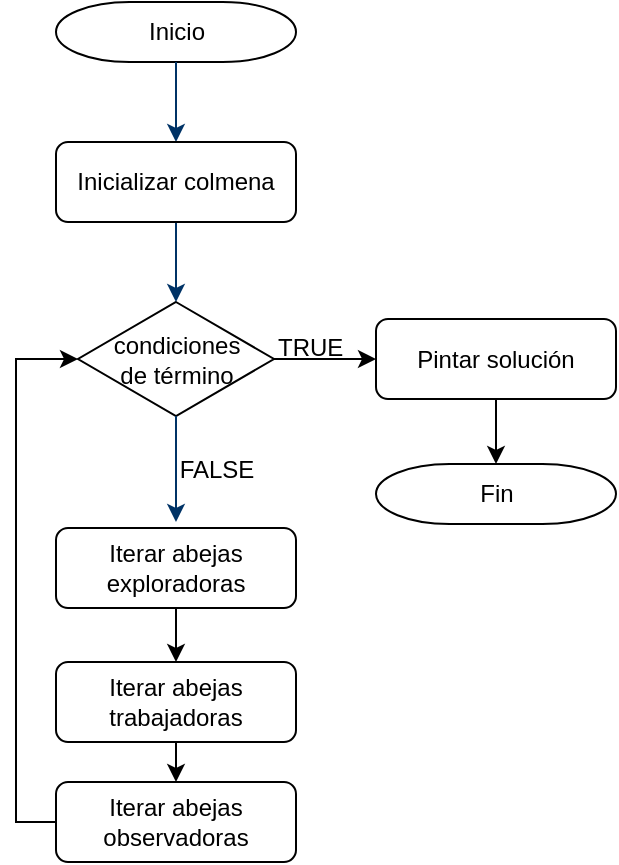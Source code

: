 <mxfile version="12.2.1" type="device" pages="1"><diagram id="6a731a19-8d31-9384-78a2-239565b7b9f0" name="Page-1"><mxGraphModel dx="1422" dy="720" grid="1" gridSize="10" guides="1" tooltips="1" connect="1" arrows="1" fold="1" page="1" pageScale="1" pageWidth="1169" pageHeight="827" background="#ffffff" math="0" shadow="0"><root><mxCell id="0"/><mxCell id="1" parent="0"/><mxCell id="2" value="Inicio" style="shape=mxgraph.flowchart.terminator;strokeWidth=1;gradientColor=none;gradientDirection=north;fontStyle=0;html=1;" parent="1" vertex="1"><mxGeometry x="260" y="130" width="120" height="30" as="geometry"/></mxCell><mxCell id="Pxxcd4piN5sn1pDJPAy2-64" style="edgeStyle=orthogonalEdgeStyle;rounded=0;orthogonalLoop=1;jettySize=auto;html=1;exitX=1;exitY=0.5;exitDx=0;exitDy=0;exitPerimeter=0;entryX=0;entryY=0.5;entryDx=0;entryDy=0;" edge="1" parent="1" source="6" target="Pxxcd4piN5sn1pDJPAy2-61"><mxGeometry relative="1" as="geometry"/></mxCell><mxCell id="6" value="condiciones &lt;br&gt;de término" style="shape=mxgraph.flowchart.decision;strokeWidth=1;gradientColor=none;gradientDirection=north;fontStyle=0;html=1;" parent="1" vertex="1"><mxGeometry x="271" y="280" width="98" height="57" as="geometry"/></mxCell><mxCell id="7" style="fontStyle=1;strokeColor=#003366;strokeWidth=1;html=1;entryX=0.5;entryY=0;entryDx=0;entryDy=0;" parent="1" source="2" target="Pxxcd4piN5sn1pDJPAy2-56" edge="1"><mxGeometry relative="1" as="geometry"><mxPoint x="320" y="130" as="targetPoint"/></mxGeometry></mxCell><mxCell id="8" style="fontStyle=1;strokeColor=#003366;strokeWidth=1;html=1;exitX=0.5;exitY=1;exitDx=0;exitDy=0;" parent="1" source="Pxxcd4piN5sn1pDJPAy2-56" target="6" edge="1"><mxGeometry relative="1" as="geometry"><mxPoint x="320" y="210" as="sourcePoint"/><mxPoint x="320.4" y="250" as="targetPoint"/></mxGeometry></mxCell><mxCell id="11" value="TRUE" style="text;fontStyle=0;html=1;strokeColor=none;gradientColor=none;fillColor=none;strokeWidth=2;" parent="1" vertex="1"><mxGeometry x="369" y="288.5" width="40" height="26" as="geometry"/></mxCell><mxCell id="12" value="" style="edgeStyle=elbowEdgeStyle;elbow=horizontal;fontColor=#001933;fontStyle=1;strokeColor=#003366;strokeWidth=1;html=1;" parent="1" source="6" edge="1"><mxGeometry width="100" height="100" as="geometry"><mxPoint y="100" as="sourcePoint"/><mxPoint x="320" y="390" as="targetPoint"/></mxGeometry></mxCell><mxCell id="14" value="FALSE" style="text;fontStyle=0;html=1;strokeColor=none;gradientColor=none;fillColor=none;strokeWidth=2;align=center;" parent="1" vertex="1"><mxGeometry x="320" y="350" width="40" height="26" as="geometry"/></mxCell><mxCell id="Pxxcd4piN5sn1pDJPAy2-56" value="Inicializar colmena" style="rounded=1;whiteSpace=wrap;html=1;" vertex="1" parent="1"><mxGeometry x="260" y="200" width="120" height="40" as="geometry"/></mxCell><mxCell id="Pxxcd4piN5sn1pDJPAy2-79" style="edgeStyle=orthogonalEdgeStyle;rounded=0;orthogonalLoop=1;jettySize=auto;html=1;exitX=0.5;exitY=1;exitDx=0;exitDy=0;" edge="1" parent="1" source="Pxxcd4piN5sn1pDJPAy2-61" target="Pxxcd4piN5sn1pDJPAy2-69"><mxGeometry relative="1" as="geometry"/></mxCell><mxCell id="Pxxcd4piN5sn1pDJPAy2-61" value="Pintar solución" style="rounded=1;whiteSpace=wrap;html=1;" vertex="1" parent="1"><mxGeometry x="420" y="288.5" width="120" height="40" as="geometry"/></mxCell><mxCell id="Pxxcd4piN5sn1pDJPAy2-73" style="edgeStyle=orthogonalEdgeStyle;rounded=0;orthogonalLoop=1;jettySize=auto;html=1;exitX=0.5;exitY=1;exitDx=0;exitDy=0;" edge="1" parent="1" source="Pxxcd4piN5sn1pDJPAy2-68" target="Pxxcd4piN5sn1pDJPAy2-70"><mxGeometry relative="1" as="geometry"/></mxCell><mxCell id="Pxxcd4piN5sn1pDJPAy2-68" value="Iterar abejas exploradoras" style="rounded=1;whiteSpace=wrap;html=1;" vertex="1" parent="1"><mxGeometry x="260" y="393" width="120" height="40" as="geometry"/></mxCell><mxCell id="Pxxcd4piN5sn1pDJPAy2-69" value="&lt;span style=&quot;white-space: normal&quot;&gt;Fin&lt;/span&gt;" style="shape=mxgraph.flowchart.terminator;strokeWidth=1;gradientColor=none;gradientDirection=north;fontStyle=0;html=1;" vertex="1" parent="1"><mxGeometry x="420" y="361" width="120" height="30" as="geometry"/></mxCell><mxCell id="Pxxcd4piN5sn1pDJPAy2-74" style="edgeStyle=orthogonalEdgeStyle;rounded=0;orthogonalLoop=1;jettySize=auto;html=1;exitX=0.5;exitY=1;exitDx=0;exitDy=0;entryX=0.5;entryY=0;entryDx=0;entryDy=0;" edge="1" parent="1" source="Pxxcd4piN5sn1pDJPAy2-70" target="Pxxcd4piN5sn1pDJPAy2-71"><mxGeometry relative="1" as="geometry"/></mxCell><mxCell id="Pxxcd4piN5sn1pDJPAy2-70" value="Iterar abejas trabajadoras" style="rounded=1;whiteSpace=wrap;html=1;" vertex="1" parent="1"><mxGeometry x="260" y="460" width="120" height="40" as="geometry"/></mxCell><mxCell id="Pxxcd4piN5sn1pDJPAy2-72" style="edgeStyle=orthogonalEdgeStyle;rounded=0;orthogonalLoop=1;jettySize=auto;html=1;exitX=0;exitY=0.5;exitDx=0;exitDy=0;entryX=0;entryY=0.5;entryDx=0;entryDy=0;entryPerimeter=0;" edge="1" parent="1" source="Pxxcd4piN5sn1pDJPAy2-71" target="6"><mxGeometry relative="1" as="geometry"/></mxCell><mxCell id="Pxxcd4piN5sn1pDJPAy2-71" value="Iterar abejas observadoras" style="rounded=1;whiteSpace=wrap;html=1;" vertex="1" parent="1"><mxGeometry x="260" y="520" width="120" height="40" as="geometry"/></mxCell></root></mxGraphModel></diagram></mxfile>
